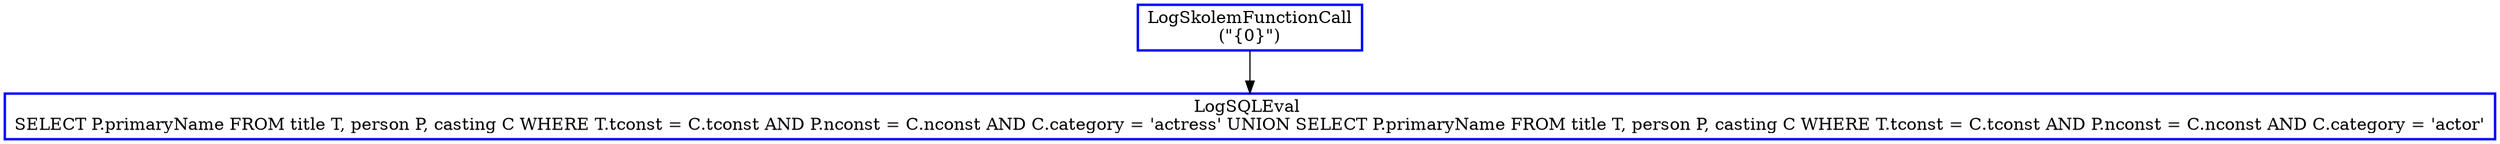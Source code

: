 digraph  g{
node [shape=rectangle, color=black, fontcolor=black, style=bold]
0 [label="LogSkolemFunctionCall
(\"{0}\")" , color = blue] ; 
1 [label="LogSQLEval 
SELECT P.primaryName FROM title T, person P, casting C WHERE T.tconst = C.tconst AND P.nconst = C.nconst AND C.category = 'actress' UNION SELECT P.primaryName FROM title T, person P, casting C WHERE T.tconst = C.tconst AND P.nconst = C.nconst AND C.category = 'actor'", color = blue] ; 
0 -> 1 ; 
}


